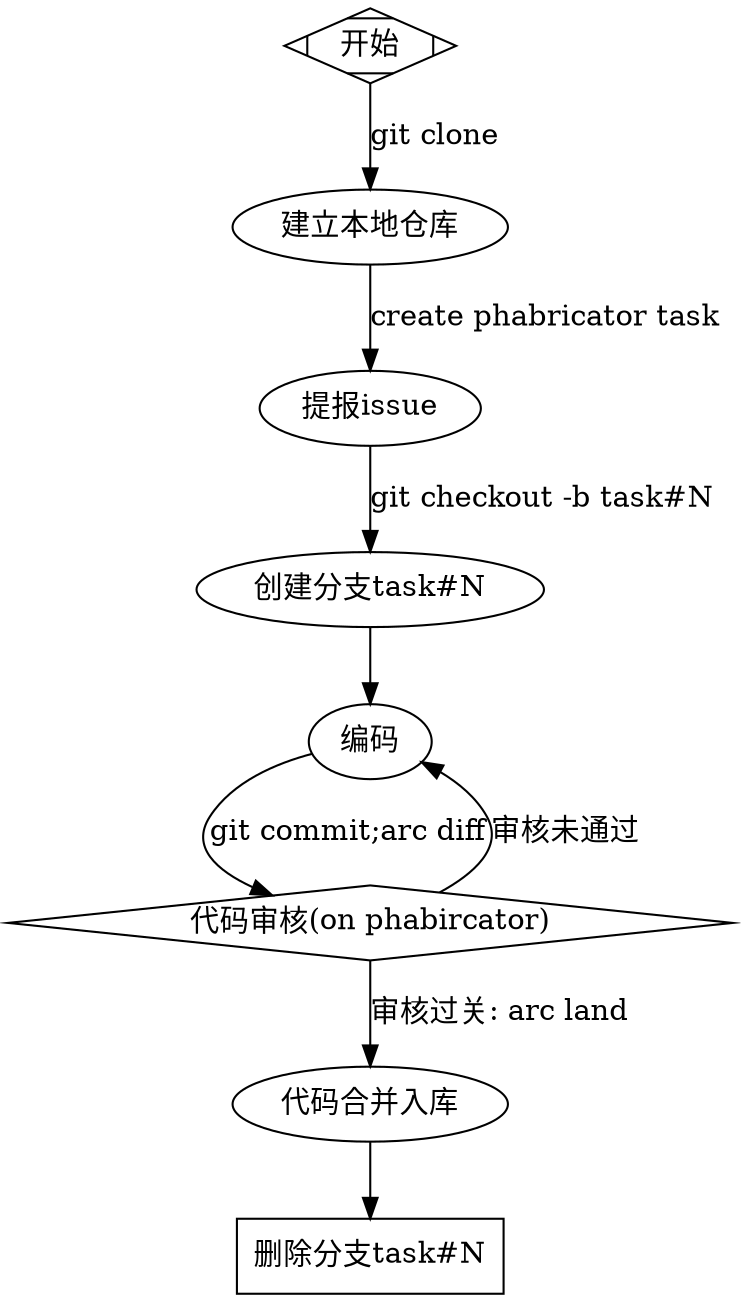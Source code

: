 digraph G {
    begin[label = "开始", shape=Mdiamond];
    local_repo[label = "建立本地仓库"];
    create_issue[label = "提报issue"];
    create_branch[label = "创建分支task#N"];
    coding[label="编码"];
    code_review[label = "代码审核(on phabircator)",shape=diamond];
    code_merge[label = "代码合并入库"];
    remove_branch[label="删除分支task#N",shape=box];



    begin->local_repo[label = "git clone"];
    local_repo->create_issue[label = "create phabricator task"];
    create_issue->create_branch[label="git checkout -b task#N"];
    create_branch->coding;
    coding->code_review[label="git commit;arc diff"];
    code_review->code_merge[label="审核过关: arc land"];
    code_merge->remove_branch;

    code_review->coding[label="审核未通过"];

}
